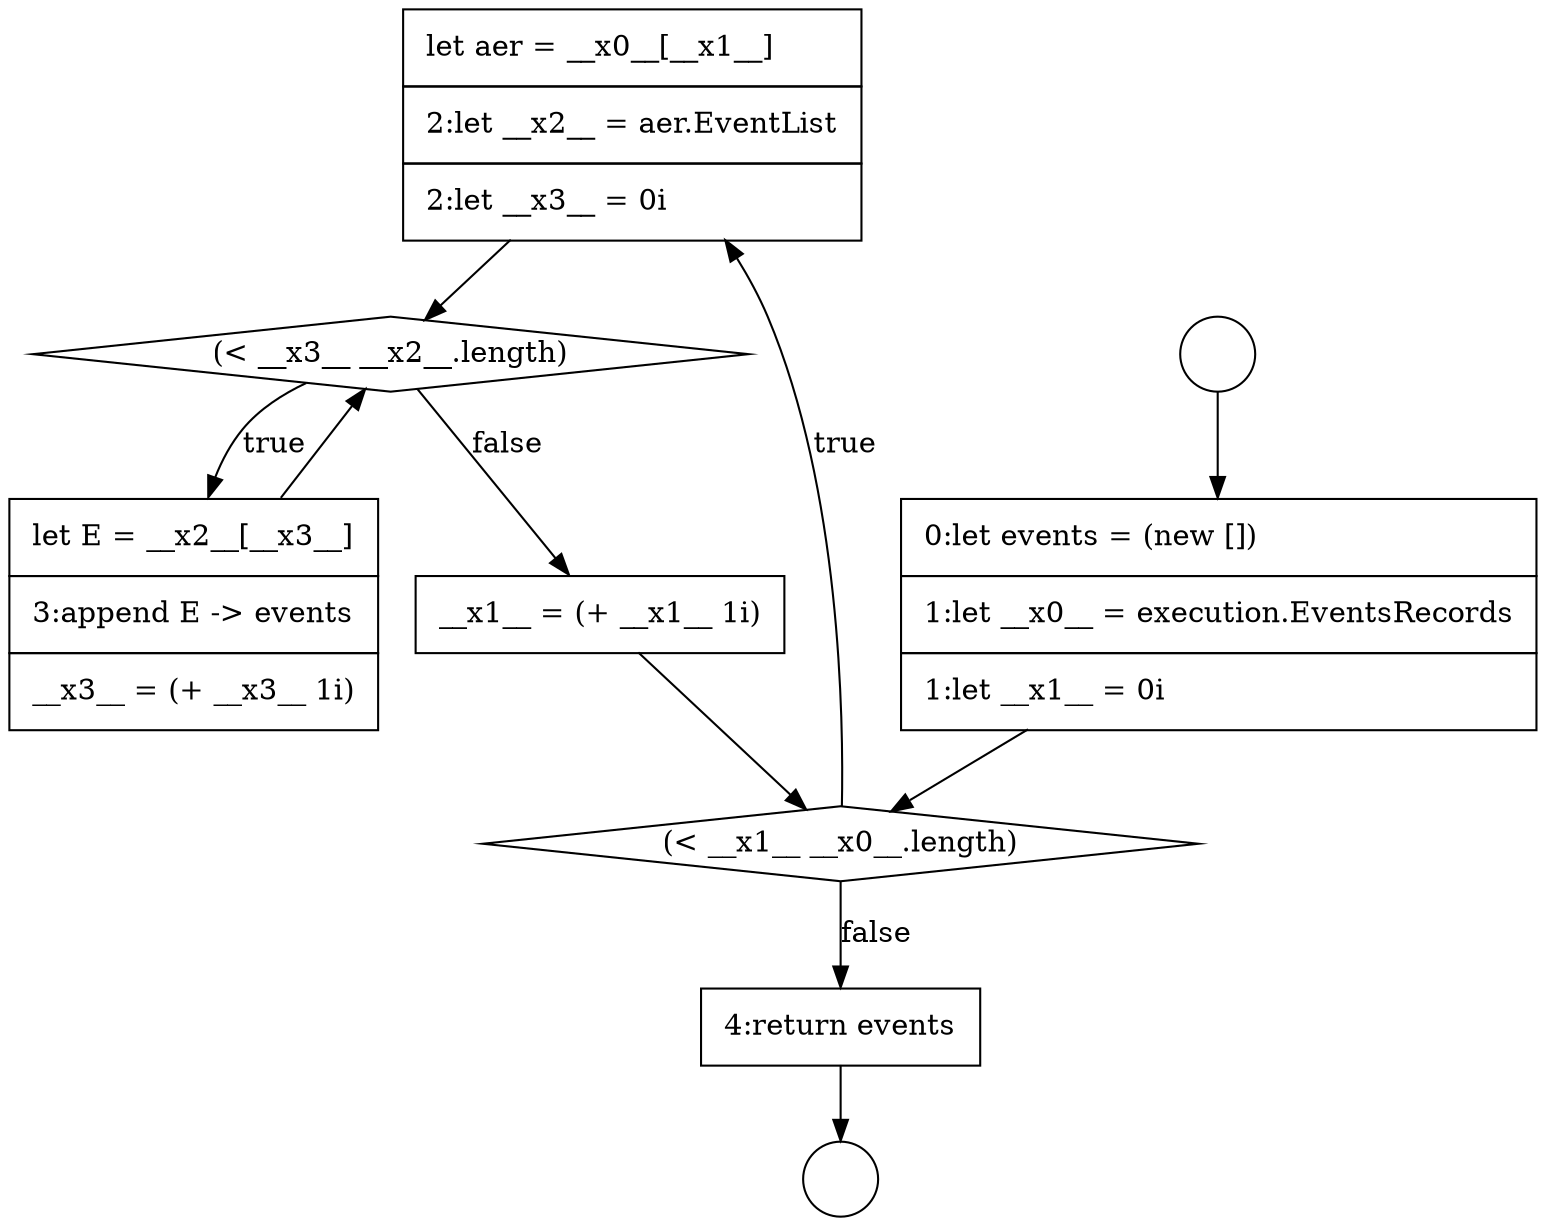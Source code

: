 digraph {
  node19110 [shape=none, margin=0, label=<<font color="black">
    <table border="0" cellborder="1" cellspacing="0" cellpadding="10">
      <tr><td align="left">let aer = __x0__[__x1__]</td></tr>
      <tr><td align="left">2:let __x2__ = aer.EventList</td></tr>
      <tr><td align="left">2:let __x3__ = 0i</td></tr>
    </table>
  </font>> color="black" fillcolor="white" style=filled]
  node19108 [shape=none, margin=0, label=<<font color="black">
    <table border="0" cellborder="1" cellspacing="0" cellpadding="10">
      <tr><td align="left">0:let events = (new [])</td></tr>
      <tr><td align="left">1:let __x0__ = execution.EventsRecords</td></tr>
      <tr><td align="left">1:let __x1__ = 0i</td></tr>
    </table>
  </font>> color="black" fillcolor="white" style=filled]
  node19113 [shape=none, margin=0, label=<<font color="black">
    <table border="0" cellborder="1" cellspacing="0" cellpadding="10">
      <tr><td align="left">__x1__ = (+ __x1__ 1i)</td></tr>
    </table>
  </font>> color="black" fillcolor="white" style=filled]
  node19112 [shape=none, margin=0, label=<<font color="black">
    <table border="0" cellborder="1" cellspacing="0" cellpadding="10">
      <tr><td align="left">let E = __x2__[__x3__]</td></tr>
      <tr><td align="left">3:append E -&gt; events</td></tr>
      <tr><td align="left">__x3__ = (+ __x3__ 1i)</td></tr>
    </table>
  </font>> color="black" fillcolor="white" style=filled]
  node19106 [shape=circle label=" " color="black" fillcolor="white" style=filled]
  node19111 [shape=diamond, label=<<font color="black">(&lt; __x3__ __x2__.length)</font>> color="black" fillcolor="white" style=filled]
  node19109 [shape=diamond, label=<<font color="black">(&lt; __x1__ __x0__.length)</font>> color="black" fillcolor="white" style=filled]
  node19114 [shape=none, margin=0, label=<<font color="black">
    <table border="0" cellborder="1" cellspacing="0" cellpadding="10">
      <tr><td align="left">4:return events</td></tr>
    </table>
  </font>> color="black" fillcolor="white" style=filled]
  node19107 [shape=circle label=" " color="black" fillcolor="white" style=filled]
  node19110 -> node19111 [ color="black"]
  node19106 -> node19108 [ color="black"]
  node19109 -> node19110 [label=<<font color="black">true</font>> color="black"]
  node19109 -> node19114 [label=<<font color="black">false</font>> color="black"]
  node19114 -> node19107 [ color="black"]
  node19112 -> node19111 [ color="black"]
  node19111 -> node19112 [label=<<font color="black">true</font>> color="black"]
  node19111 -> node19113 [label=<<font color="black">false</font>> color="black"]
  node19113 -> node19109 [ color="black"]
  node19108 -> node19109 [ color="black"]
}
